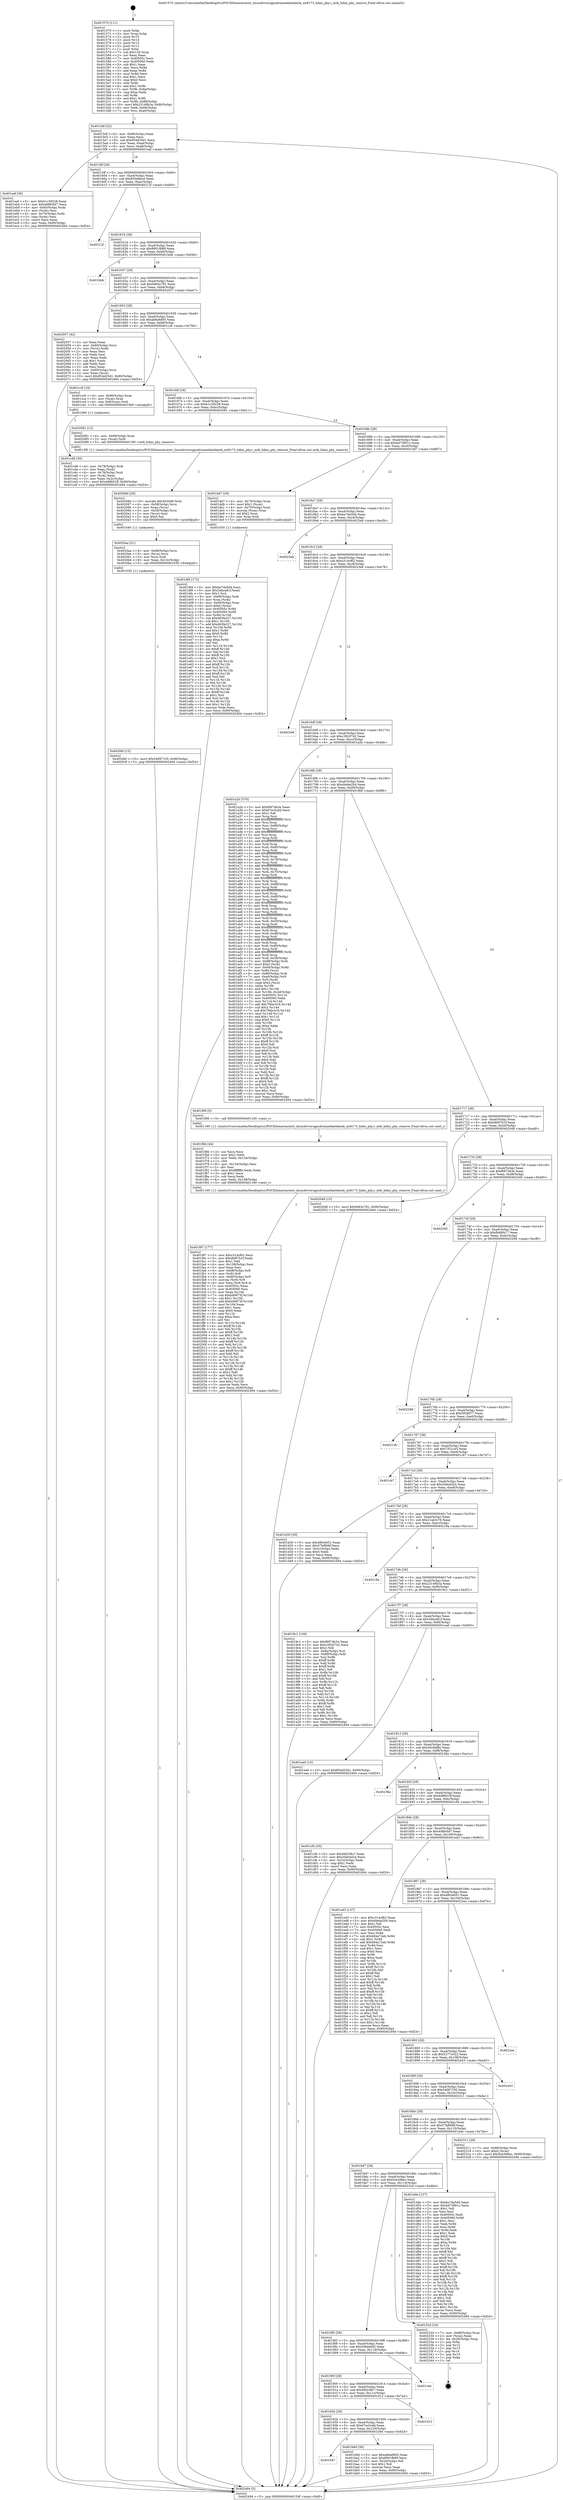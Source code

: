 digraph "0x401570" {
  label = "0x401570 (/mnt/c/Users/mathe/Desktop/tcc/POCII/binaries/extr_linuxdriversgpudrmmediatekmtk_mt8173_hdmi_phy.c_mtk_hdmi_phy_remove_Final-ollvm.out::main(0))"
  labelloc = "t"
  node[shape=record]

  Entry [label="",width=0.3,height=0.3,shape=circle,fillcolor=black,style=filled]
  "0x4015df" [label="{
     0x4015df [32]\l
     | [instrs]\l
     &nbsp;&nbsp;0x4015df \<+6\>: mov -0x90(%rbp),%eax\l
     &nbsp;&nbsp;0x4015e5 \<+2\>: mov %eax,%ecx\l
     &nbsp;&nbsp;0x4015e7 \<+6\>: sub $0x854d25d1,%ecx\l
     &nbsp;&nbsp;0x4015ed \<+6\>: mov %eax,-0xa4(%rbp)\l
     &nbsp;&nbsp;0x4015f3 \<+6\>: mov %ecx,-0xa8(%rbp)\l
     &nbsp;&nbsp;0x4015f9 \<+6\>: je 0000000000401eaf \<main+0x93f\>\l
  }"]
  "0x401eaf" [label="{
     0x401eaf [36]\l
     | [instrs]\l
     &nbsp;&nbsp;0x401eaf \<+5\>: mov $0xb1c39228,%eax\l
     &nbsp;&nbsp;0x401eb4 \<+5\>: mov $0x4d8fc0d7,%ecx\l
     &nbsp;&nbsp;0x401eb9 \<+4\>: mov -0x60(%rbp),%rdx\l
     &nbsp;&nbsp;0x401ebd \<+2\>: mov (%rdx),%esi\l
     &nbsp;&nbsp;0x401ebf \<+4\>: mov -0x70(%rbp),%rdx\l
     &nbsp;&nbsp;0x401ec3 \<+2\>: cmp (%rdx),%esi\l
     &nbsp;&nbsp;0x401ec5 \<+3\>: cmovl %ecx,%eax\l
     &nbsp;&nbsp;0x401ec8 \<+6\>: mov %eax,-0x90(%rbp)\l
     &nbsp;&nbsp;0x401ece \<+5\>: jmp 0000000000402494 \<main+0xf24\>\l
  }"]
  "0x4015ff" [label="{
     0x4015ff [28]\l
     | [instrs]\l
     &nbsp;&nbsp;0x4015ff \<+5\>: jmp 0000000000401604 \<main+0x94\>\l
     &nbsp;&nbsp;0x401604 \<+6\>: mov -0xa4(%rbp),%eax\l
     &nbsp;&nbsp;0x40160a \<+5\>: sub $0x855ddbcd,%eax\l
     &nbsp;&nbsp;0x40160f \<+6\>: mov %eax,-0xac(%rbp)\l
     &nbsp;&nbsp;0x401615 \<+6\>: je 000000000040212f \<main+0xbbf\>\l
  }"]
  Exit [label="",width=0.3,height=0.3,shape=circle,fillcolor=black,style=filled,peripheries=2]
  "0x40212f" [label="{
     0x40212f\l
  }", style=dashed]
  "0x40161b" [label="{
     0x40161b [28]\l
     | [instrs]\l
     &nbsp;&nbsp;0x40161b \<+5\>: jmp 0000000000401620 \<main+0xb0\>\l
     &nbsp;&nbsp;0x401620 \<+6\>: mov -0xa4(%rbp),%eax\l
     &nbsp;&nbsp;0x401626 \<+5\>: sub $0x8901fb89,%eax\l
     &nbsp;&nbsp;0x40162b \<+6\>: mov %eax,-0xb0(%rbp)\l
     &nbsp;&nbsp;0x401631 \<+6\>: je 0000000000401bbb \<main+0x64b\>\l
  }"]
  "0x4020bf" [label="{
     0x4020bf [15]\l
     | [instrs]\l
     &nbsp;&nbsp;0x4020bf \<+10\>: movl $0x54087150,-0x90(%rbp)\l
     &nbsp;&nbsp;0x4020c9 \<+5\>: jmp 0000000000402494 \<main+0xf24\>\l
  }"]
  "0x401bbb" [label="{
     0x401bbb\l
  }", style=dashed]
  "0x401637" [label="{
     0x401637 [28]\l
     | [instrs]\l
     &nbsp;&nbsp;0x401637 \<+5\>: jmp 000000000040163c \<main+0xcc\>\l
     &nbsp;&nbsp;0x40163c \<+6\>: mov -0xa4(%rbp),%eax\l
     &nbsp;&nbsp;0x401642 \<+5\>: sub $0x9463c781,%eax\l
     &nbsp;&nbsp;0x401647 \<+6\>: mov %eax,-0xb4(%rbp)\l
     &nbsp;&nbsp;0x40164d \<+6\>: je 0000000000402057 \<main+0xae7\>\l
  }"]
  "0x4020aa" [label="{
     0x4020aa [21]\l
     | [instrs]\l
     &nbsp;&nbsp;0x4020aa \<+4\>: mov -0x68(%rbp),%rcx\l
     &nbsp;&nbsp;0x4020ae \<+3\>: mov (%rcx),%rcx\l
     &nbsp;&nbsp;0x4020b1 \<+3\>: mov %rcx,%rdi\l
     &nbsp;&nbsp;0x4020b4 \<+6\>: mov %eax,-0x13c(%rbp)\l
     &nbsp;&nbsp;0x4020ba \<+5\>: call 0000000000401030 \<free@plt\>\l
     | [calls]\l
     &nbsp;&nbsp;0x401030 \{1\} (unknown)\l
  }"]
  "0x402057" [label="{
     0x402057 [42]\l
     | [instrs]\l
     &nbsp;&nbsp;0x402057 \<+2\>: xor %eax,%eax\l
     &nbsp;&nbsp;0x402059 \<+4\>: mov -0x60(%rbp),%rcx\l
     &nbsp;&nbsp;0x40205d \<+2\>: mov (%rcx),%edx\l
     &nbsp;&nbsp;0x40205f \<+2\>: mov %eax,%esi\l
     &nbsp;&nbsp;0x402061 \<+2\>: sub %edx,%esi\l
     &nbsp;&nbsp;0x402063 \<+2\>: mov %eax,%edx\l
     &nbsp;&nbsp;0x402065 \<+3\>: sub $0x1,%edx\l
     &nbsp;&nbsp;0x402068 \<+2\>: add %edx,%esi\l
     &nbsp;&nbsp;0x40206a \<+2\>: sub %esi,%eax\l
     &nbsp;&nbsp;0x40206c \<+4\>: mov -0x60(%rbp),%rcx\l
     &nbsp;&nbsp;0x402070 \<+2\>: mov %eax,(%rcx)\l
     &nbsp;&nbsp;0x402072 \<+10\>: movl $0x854d25d1,-0x90(%rbp)\l
     &nbsp;&nbsp;0x40207c \<+5\>: jmp 0000000000402494 \<main+0xf24\>\l
  }"]
  "0x401653" [label="{
     0x401653 [28]\l
     | [instrs]\l
     &nbsp;&nbsp;0x401653 \<+5\>: jmp 0000000000401658 \<main+0xe8\>\l
     &nbsp;&nbsp;0x401658 \<+6\>: mov -0xa4(%rbp),%eax\l
     &nbsp;&nbsp;0x40165e \<+5\>: sub $0xab6a6805,%eax\l
     &nbsp;&nbsp;0x401663 \<+6\>: mov %eax,-0xb8(%rbp)\l
     &nbsp;&nbsp;0x401669 \<+6\>: je 0000000000401cc6 \<main+0x756\>\l
  }"]
  "0x40208d" [label="{
     0x40208d [29]\l
     | [instrs]\l
     &nbsp;&nbsp;0x40208d \<+10\>: movabs $0x4030d6,%rdi\l
     &nbsp;&nbsp;0x402097 \<+4\>: mov -0x58(%rbp),%rcx\l
     &nbsp;&nbsp;0x40209b \<+2\>: mov %eax,(%rcx)\l
     &nbsp;&nbsp;0x40209d \<+4\>: mov -0x58(%rbp),%rcx\l
     &nbsp;&nbsp;0x4020a1 \<+2\>: mov (%rcx),%esi\l
     &nbsp;&nbsp;0x4020a3 \<+2\>: mov $0x0,%al\l
     &nbsp;&nbsp;0x4020a5 \<+5\>: call 0000000000401040 \<printf@plt\>\l
     | [calls]\l
     &nbsp;&nbsp;0x401040 \{1\} (unknown)\l
  }"]
  "0x401cc6" [label="{
     0x401cc6 [16]\l
     | [instrs]\l
     &nbsp;&nbsp;0x401cc6 \<+4\>: mov -0x80(%rbp),%rax\l
     &nbsp;&nbsp;0x401cca \<+3\>: mov (%rax),%rax\l
     &nbsp;&nbsp;0x401ccd \<+4\>: mov 0x8(%rax),%rdi\l
     &nbsp;&nbsp;0x401cd1 \<+5\>: call 0000000000401060 \<atoi@plt\>\l
     | [calls]\l
     &nbsp;&nbsp;0x401060 \{1\} (unknown)\l
  }"]
  "0x40166f" [label="{
     0x40166f [28]\l
     | [instrs]\l
     &nbsp;&nbsp;0x40166f \<+5\>: jmp 0000000000401674 \<main+0x104\>\l
     &nbsp;&nbsp;0x401674 \<+6\>: mov -0xa4(%rbp),%eax\l
     &nbsp;&nbsp;0x40167a \<+5\>: sub $0xb1c39228,%eax\l
     &nbsp;&nbsp;0x40167f \<+6\>: mov %eax,-0xbc(%rbp)\l
     &nbsp;&nbsp;0x401685 \<+6\>: je 0000000000402081 \<main+0xb11\>\l
  }"]
  "0x401f97" [label="{
     0x401f97 [177]\l
     | [instrs]\l
     &nbsp;&nbsp;0x401f97 \<+5\>: mov $0xc314cf62,%ecx\l
     &nbsp;&nbsp;0x401f9c \<+5\>: mov $0xdbf07b1f,%edx\l
     &nbsp;&nbsp;0x401fa1 \<+3\>: mov $0x1,%dil\l
     &nbsp;&nbsp;0x401fa4 \<+6\>: mov -0x138(%rbp),%esi\l
     &nbsp;&nbsp;0x401faa \<+3\>: imul %eax,%esi\l
     &nbsp;&nbsp;0x401fad \<+4\>: mov -0x68(%rbp),%r8\l
     &nbsp;&nbsp;0x401fb1 \<+3\>: mov (%r8),%r8\l
     &nbsp;&nbsp;0x401fb4 \<+4\>: mov -0x60(%rbp),%r9\l
     &nbsp;&nbsp;0x401fb8 \<+3\>: movslq (%r9),%r9\l
     &nbsp;&nbsp;0x401fbb \<+4\>: mov %esi,(%r8,%r9,4)\l
     &nbsp;&nbsp;0x401fbf \<+7\>: mov 0x40505c,%eax\l
     &nbsp;&nbsp;0x401fc6 \<+7\>: mov 0x405060,%esi\l
     &nbsp;&nbsp;0x401fcd \<+3\>: mov %eax,%r10d\l
     &nbsp;&nbsp;0x401fd0 \<+7\>: sub $0xb49973f,%r10d\l
     &nbsp;&nbsp;0x401fd7 \<+4\>: sub $0x1,%r10d\l
     &nbsp;&nbsp;0x401fdb \<+7\>: add $0xb49973f,%r10d\l
     &nbsp;&nbsp;0x401fe2 \<+4\>: imul %r10d,%eax\l
     &nbsp;&nbsp;0x401fe6 \<+3\>: and $0x1,%eax\l
     &nbsp;&nbsp;0x401fe9 \<+3\>: cmp $0x0,%eax\l
     &nbsp;&nbsp;0x401fec \<+4\>: sete %r11b\l
     &nbsp;&nbsp;0x401ff0 \<+3\>: cmp $0xa,%esi\l
     &nbsp;&nbsp;0x401ff3 \<+3\>: setl %bl\l
     &nbsp;&nbsp;0x401ff6 \<+3\>: mov %r11b,%r14b\l
     &nbsp;&nbsp;0x401ff9 \<+4\>: xor $0xff,%r14b\l
     &nbsp;&nbsp;0x401ffd \<+3\>: mov %bl,%r15b\l
     &nbsp;&nbsp;0x402000 \<+4\>: xor $0xff,%r15b\l
     &nbsp;&nbsp;0x402004 \<+4\>: xor $0x1,%dil\l
     &nbsp;&nbsp;0x402008 \<+3\>: mov %r14b,%r12b\l
     &nbsp;&nbsp;0x40200b \<+4\>: and $0xff,%r12b\l
     &nbsp;&nbsp;0x40200f \<+3\>: and %dil,%r11b\l
     &nbsp;&nbsp;0x402012 \<+3\>: mov %r15b,%r13b\l
     &nbsp;&nbsp;0x402015 \<+4\>: and $0xff,%r13b\l
     &nbsp;&nbsp;0x402019 \<+3\>: and %dil,%bl\l
     &nbsp;&nbsp;0x40201c \<+3\>: or %r11b,%r12b\l
     &nbsp;&nbsp;0x40201f \<+3\>: or %bl,%r13b\l
     &nbsp;&nbsp;0x402022 \<+3\>: xor %r13b,%r12b\l
     &nbsp;&nbsp;0x402025 \<+3\>: or %r15b,%r14b\l
     &nbsp;&nbsp;0x402028 \<+4\>: xor $0xff,%r14b\l
     &nbsp;&nbsp;0x40202c \<+4\>: or $0x1,%dil\l
     &nbsp;&nbsp;0x402030 \<+3\>: and %dil,%r14b\l
     &nbsp;&nbsp;0x402033 \<+3\>: or %r14b,%r12b\l
     &nbsp;&nbsp;0x402036 \<+4\>: test $0x1,%r12b\l
     &nbsp;&nbsp;0x40203a \<+3\>: cmovne %edx,%ecx\l
     &nbsp;&nbsp;0x40203d \<+6\>: mov %ecx,-0x90(%rbp)\l
     &nbsp;&nbsp;0x402043 \<+5\>: jmp 0000000000402494 \<main+0xf24\>\l
  }"]
  "0x402081" [label="{
     0x402081 [12]\l
     | [instrs]\l
     &nbsp;&nbsp;0x402081 \<+4\>: mov -0x68(%rbp),%rax\l
     &nbsp;&nbsp;0x402085 \<+3\>: mov (%rax),%rdi\l
     &nbsp;&nbsp;0x402088 \<+5\>: call 00000000004013f0 \<mtk_hdmi_phy_remove\>\l
     | [calls]\l
     &nbsp;&nbsp;0x4013f0 \{1\} (/mnt/c/Users/mathe/Desktop/tcc/POCII/binaries/extr_linuxdriversgpudrmmediatekmtk_mt8173_hdmi_phy.c_mtk_hdmi_phy_remove_Final-ollvm.out::mtk_hdmi_phy_remove)\l
  }"]
  "0x40168b" [label="{
     0x40168b [28]\l
     | [instrs]\l
     &nbsp;&nbsp;0x40168b \<+5\>: jmp 0000000000401690 \<main+0x120\>\l
     &nbsp;&nbsp;0x401690 \<+6\>: mov -0xa4(%rbp),%eax\l
     &nbsp;&nbsp;0x401696 \<+5\>: sub $0xbd73801c,%eax\l
     &nbsp;&nbsp;0x40169b \<+6\>: mov %eax,-0xc0(%rbp)\l
     &nbsp;&nbsp;0x4016a1 \<+6\>: je 0000000000401dd7 \<main+0x867\>\l
  }"]
  "0x401f6b" [label="{
     0x401f6b [44]\l
     | [instrs]\l
     &nbsp;&nbsp;0x401f6b \<+2\>: xor %ecx,%ecx\l
     &nbsp;&nbsp;0x401f6d \<+5\>: mov $0x2,%edx\l
     &nbsp;&nbsp;0x401f72 \<+6\>: mov %edx,-0x134(%rbp)\l
     &nbsp;&nbsp;0x401f78 \<+1\>: cltd\l
     &nbsp;&nbsp;0x401f79 \<+6\>: mov -0x134(%rbp),%esi\l
     &nbsp;&nbsp;0x401f7f \<+2\>: idiv %esi\l
     &nbsp;&nbsp;0x401f81 \<+6\>: imul $0xfffffffe,%edx,%edx\l
     &nbsp;&nbsp;0x401f87 \<+3\>: sub $0x1,%ecx\l
     &nbsp;&nbsp;0x401f8a \<+2\>: sub %ecx,%edx\l
     &nbsp;&nbsp;0x401f8c \<+6\>: mov %edx,-0x138(%rbp)\l
     &nbsp;&nbsp;0x401f92 \<+5\>: call 0000000000401160 \<next_i\>\l
     | [calls]\l
     &nbsp;&nbsp;0x401160 \{1\} (/mnt/c/Users/mathe/Desktop/tcc/POCII/binaries/extr_linuxdriversgpudrmmediatekmtk_mt8173_hdmi_phy.c_mtk_hdmi_phy_remove_Final-ollvm.out::next_i)\l
  }"]
  "0x401dd7" [label="{
     0x401dd7 [29]\l
     | [instrs]\l
     &nbsp;&nbsp;0x401dd7 \<+4\>: mov -0x70(%rbp),%rax\l
     &nbsp;&nbsp;0x401ddb \<+6\>: movl $0x1,(%rax)\l
     &nbsp;&nbsp;0x401de1 \<+4\>: mov -0x70(%rbp),%rax\l
     &nbsp;&nbsp;0x401de5 \<+3\>: movslq (%rax),%rax\l
     &nbsp;&nbsp;0x401de8 \<+4\>: shl $0x2,%rax\l
     &nbsp;&nbsp;0x401dec \<+3\>: mov %rax,%rdi\l
     &nbsp;&nbsp;0x401def \<+5\>: call 0000000000401050 \<malloc@plt\>\l
     | [calls]\l
     &nbsp;&nbsp;0x401050 \{1\} (unknown)\l
  }"]
  "0x4016a7" [label="{
     0x4016a7 [28]\l
     | [instrs]\l
     &nbsp;&nbsp;0x4016a7 \<+5\>: jmp 00000000004016ac \<main+0x13c\>\l
     &nbsp;&nbsp;0x4016ac \<+6\>: mov -0xa4(%rbp),%eax\l
     &nbsp;&nbsp;0x4016b2 \<+5\>: sub $0xbe7da5d4,%eax\l
     &nbsp;&nbsp;0x4016b7 \<+6\>: mov %eax,-0xc4(%rbp)\l
     &nbsp;&nbsp;0x4016bd \<+6\>: je 00000000004023ab \<main+0xe3b\>\l
  }"]
  "0x401df4" [label="{
     0x401df4 [172]\l
     | [instrs]\l
     &nbsp;&nbsp;0x401df4 \<+5\>: mov $0xbe7da5d4,%ecx\l
     &nbsp;&nbsp;0x401df9 \<+5\>: mov $0x3dbca81f,%edx\l
     &nbsp;&nbsp;0x401dfe \<+3\>: mov $0x1,%sil\l
     &nbsp;&nbsp;0x401e01 \<+4\>: mov -0x68(%rbp),%rdi\l
     &nbsp;&nbsp;0x401e05 \<+3\>: mov %rax,(%rdi)\l
     &nbsp;&nbsp;0x401e08 \<+4\>: mov -0x60(%rbp),%rax\l
     &nbsp;&nbsp;0x401e0c \<+6\>: movl $0x0,(%rax)\l
     &nbsp;&nbsp;0x401e12 \<+8\>: mov 0x40505c,%r8d\l
     &nbsp;&nbsp;0x401e1a \<+8\>: mov 0x405060,%r9d\l
     &nbsp;&nbsp;0x401e22 \<+3\>: mov %r8d,%r10d\l
     &nbsp;&nbsp;0x401e25 \<+7\>: sub $0x463fe227,%r10d\l
     &nbsp;&nbsp;0x401e2c \<+4\>: sub $0x1,%r10d\l
     &nbsp;&nbsp;0x401e30 \<+7\>: add $0x463fe227,%r10d\l
     &nbsp;&nbsp;0x401e37 \<+4\>: imul %r10d,%r8d\l
     &nbsp;&nbsp;0x401e3b \<+4\>: and $0x1,%r8d\l
     &nbsp;&nbsp;0x401e3f \<+4\>: cmp $0x0,%r8d\l
     &nbsp;&nbsp;0x401e43 \<+4\>: sete %r11b\l
     &nbsp;&nbsp;0x401e47 \<+4\>: cmp $0xa,%r9d\l
     &nbsp;&nbsp;0x401e4b \<+3\>: setl %bl\l
     &nbsp;&nbsp;0x401e4e \<+3\>: mov %r11b,%r14b\l
     &nbsp;&nbsp;0x401e51 \<+4\>: xor $0xff,%r14b\l
     &nbsp;&nbsp;0x401e55 \<+3\>: mov %bl,%r15b\l
     &nbsp;&nbsp;0x401e58 \<+4\>: xor $0xff,%r15b\l
     &nbsp;&nbsp;0x401e5c \<+4\>: xor $0x1,%sil\l
     &nbsp;&nbsp;0x401e60 \<+3\>: mov %r14b,%r12b\l
     &nbsp;&nbsp;0x401e63 \<+4\>: and $0xff,%r12b\l
     &nbsp;&nbsp;0x401e67 \<+3\>: and %sil,%r11b\l
     &nbsp;&nbsp;0x401e6a \<+3\>: mov %r15b,%r13b\l
     &nbsp;&nbsp;0x401e6d \<+4\>: and $0xff,%r13b\l
     &nbsp;&nbsp;0x401e71 \<+3\>: and %sil,%bl\l
     &nbsp;&nbsp;0x401e74 \<+3\>: or %r11b,%r12b\l
     &nbsp;&nbsp;0x401e77 \<+3\>: or %bl,%r13b\l
     &nbsp;&nbsp;0x401e7a \<+3\>: xor %r13b,%r12b\l
     &nbsp;&nbsp;0x401e7d \<+3\>: or %r15b,%r14b\l
     &nbsp;&nbsp;0x401e80 \<+4\>: xor $0xff,%r14b\l
     &nbsp;&nbsp;0x401e84 \<+4\>: or $0x1,%sil\l
     &nbsp;&nbsp;0x401e88 \<+3\>: and %sil,%r14b\l
     &nbsp;&nbsp;0x401e8b \<+3\>: or %r14b,%r12b\l
     &nbsp;&nbsp;0x401e8e \<+4\>: test $0x1,%r12b\l
     &nbsp;&nbsp;0x401e92 \<+3\>: cmovne %edx,%ecx\l
     &nbsp;&nbsp;0x401e95 \<+6\>: mov %ecx,-0x90(%rbp)\l
     &nbsp;&nbsp;0x401e9b \<+5\>: jmp 0000000000402494 \<main+0xf24\>\l
  }"]
  "0x4023ab" [label="{
     0x4023ab\l
  }", style=dashed]
  "0x4016c3" [label="{
     0x4016c3 [28]\l
     | [instrs]\l
     &nbsp;&nbsp;0x4016c3 \<+5\>: jmp 00000000004016c8 \<main+0x158\>\l
     &nbsp;&nbsp;0x4016c8 \<+6\>: mov -0xa4(%rbp),%eax\l
     &nbsp;&nbsp;0x4016ce \<+5\>: sub $0xc314cf62,%eax\l
     &nbsp;&nbsp;0x4016d3 \<+6\>: mov %eax,-0xc8(%rbp)\l
     &nbsp;&nbsp;0x4016d9 \<+6\>: je 00000000004023e8 \<main+0xe78\>\l
  }"]
  "0x401cd6" [label="{
     0x401cd6 [30]\l
     | [instrs]\l
     &nbsp;&nbsp;0x401cd6 \<+4\>: mov -0x78(%rbp),%rdi\l
     &nbsp;&nbsp;0x401cda \<+2\>: mov %eax,(%rdi)\l
     &nbsp;&nbsp;0x401cdc \<+4\>: mov -0x78(%rbp),%rdi\l
     &nbsp;&nbsp;0x401ce0 \<+2\>: mov (%rdi),%eax\l
     &nbsp;&nbsp;0x401ce2 \<+3\>: mov %eax,-0x2c(%rbp)\l
     &nbsp;&nbsp;0x401ce5 \<+10\>: movl $0x4d8601ff,-0x90(%rbp)\l
     &nbsp;&nbsp;0x401cef \<+5\>: jmp 0000000000402494 \<main+0xf24\>\l
  }"]
  "0x4023e8" [label="{
     0x4023e8\l
  }", style=dashed]
  "0x4016df" [label="{
     0x4016df [28]\l
     | [instrs]\l
     &nbsp;&nbsp;0x4016df \<+5\>: jmp 00000000004016e4 \<main+0x174\>\l
     &nbsp;&nbsp;0x4016e4 \<+6\>: mov -0xa4(%rbp),%eax\l
     &nbsp;&nbsp;0x4016ea \<+5\>: sub $0xc3920742,%eax\l
     &nbsp;&nbsp;0x4016ef \<+6\>: mov %eax,-0xcc(%rbp)\l
     &nbsp;&nbsp;0x4016f5 \<+6\>: je 0000000000401a2b \<main+0x4bb\>\l
  }"]
  "0x401947" [label="{
     0x401947\l
  }", style=dashed]
  "0x401a2b" [label="{
     0x401a2b [370]\l
     | [instrs]\l
     &nbsp;&nbsp;0x401a2b \<+5\>: mov $0xf6974b3e,%eax\l
     &nbsp;&nbsp;0x401a30 \<+5\>: mov $0x67ec5cdd,%ecx\l
     &nbsp;&nbsp;0x401a35 \<+2\>: mov $0x1,%dl\l
     &nbsp;&nbsp;0x401a37 \<+3\>: mov %rsp,%rsi\l
     &nbsp;&nbsp;0x401a3a \<+4\>: add $0xfffffffffffffff0,%rsi\l
     &nbsp;&nbsp;0x401a3e \<+3\>: mov %rsi,%rsp\l
     &nbsp;&nbsp;0x401a41 \<+7\>: mov %rsi,-0x88(%rbp)\l
     &nbsp;&nbsp;0x401a48 \<+3\>: mov %rsp,%rsi\l
     &nbsp;&nbsp;0x401a4b \<+4\>: add $0xfffffffffffffff0,%rsi\l
     &nbsp;&nbsp;0x401a4f \<+3\>: mov %rsi,%rsp\l
     &nbsp;&nbsp;0x401a52 \<+3\>: mov %rsp,%rdi\l
     &nbsp;&nbsp;0x401a55 \<+4\>: add $0xfffffffffffffff0,%rdi\l
     &nbsp;&nbsp;0x401a59 \<+3\>: mov %rdi,%rsp\l
     &nbsp;&nbsp;0x401a5c \<+4\>: mov %rdi,-0x80(%rbp)\l
     &nbsp;&nbsp;0x401a60 \<+3\>: mov %rsp,%rdi\l
     &nbsp;&nbsp;0x401a63 \<+4\>: add $0xfffffffffffffff0,%rdi\l
     &nbsp;&nbsp;0x401a67 \<+3\>: mov %rdi,%rsp\l
     &nbsp;&nbsp;0x401a6a \<+4\>: mov %rdi,-0x78(%rbp)\l
     &nbsp;&nbsp;0x401a6e \<+3\>: mov %rsp,%rdi\l
     &nbsp;&nbsp;0x401a71 \<+4\>: add $0xfffffffffffffff0,%rdi\l
     &nbsp;&nbsp;0x401a75 \<+3\>: mov %rdi,%rsp\l
     &nbsp;&nbsp;0x401a78 \<+4\>: mov %rdi,-0x70(%rbp)\l
     &nbsp;&nbsp;0x401a7c \<+3\>: mov %rsp,%rdi\l
     &nbsp;&nbsp;0x401a7f \<+4\>: add $0xfffffffffffffff0,%rdi\l
     &nbsp;&nbsp;0x401a83 \<+3\>: mov %rdi,%rsp\l
     &nbsp;&nbsp;0x401a86 \<+4\>: mov %rdi,-0x68(%rbp)\l
     &nbsp;&nbsp;0x401a8a \<+3\>: mov %rsp,%rdi\l
     &nbsp;&nbsp;0x401a8d \<+4\>: add $0xfffffffffffffff0,%rdi\l
     &nbsp;&nbsp;0x401a91 \<+3\>: mov %rdi,%rsp\l
     &nbsp;&nbsp;0x401a94 \<+4\>: mov %rdi,-0x60(%rbp)\l
     &nbsp;&nbsp;0x401a98 \<+3\>: mov %rsp,%rdi\l
     &nbsp;&nbsp;0x401a9b \<+4\>: add $0xfffffffffffffff0,%rdi\l
     &nbsp;&nbsp;0x401a9f \<+3\>: mov %rdi,%rsp\l
     &nbsp;&nbsp;0x401aa2 \<+4\>: mov %rdi,-0x58(%rbp)\l
     &nbsp;&nbsp;0x401aa6 \<+3\>: mov %rsp,%rdi\l
     &nbsp;&nbsp;0x401aa9 \<+4\>: add $0xfffffffffffffff0,%rdi\l
     &nbsp;&nbsp;0x401aad \<+3\>: mov %rdi,%rsp\l
     &nbsp;&nbsp;0x401ab0 \<+4\>: mov %rdi,-0x50(%rbp)\l
     &nbsp;&nbsp;0x401ab4 \<+3\>: mov %rsp,%rdi\l
     &nbsp;&nbsp;0x401ab7 \<+4\>: add $0xfffffffffffffff0,%rdi\l
     &nbsp;&nbsp;0x401abb \<+3\>: mov %rdi,%rsp\l
     &nbsp;&nbsp;0x401abe \<+4\>: mov %rdi,-0x48(%rbp)\l
     &nbsp;&nbsp;0x401ac2 \<+3\>: mov %rsp,%rdi\l
     &nbsp;&nbsp;0x401ac5 \<+4\>: add $0xfffffffffffffff0,%rdi\l
     &nbsp;&nbsp;0x401ac9 \<+3\>: mov %rdi,%rsp\l
     &nbsp;&nbsp;0x401acc \<+4\>: mov %rdi,-0x40(%rbp)\l
     &nbsp;&nbsp;0x401ad0 \<+3\>: mov %rsp,%rdi\l
     &nbsp;&nbsp;0x401ad3 \<+4\>: add $0xfffffffffffffff0,%rdi\l
     &nbsp;&nbsp;0x401ad7 \<+3\>: mov %rdi,%rsp\l
     &nbsp;&nbsp;0x401ada \<+4\>: mov %rdi,-0x38(%rbp)\l
     &nbsp;&nbsp;0x401ade \<+7\>: mov -0x88(%rbp),%rdi\l
     &nbsp;&nbsp;0x401ae5 \<+6\>: movl $0x0,(%rdi)\l
     &nbsp;&nbsp;0x401aeb \<+7\>: mov -0x94(%rbp),%r8d\l
     &nbsp;&nbsp;0x401af2 \<+3\>: mov %r8d,(%rsi)\l
     &nbsp;&nbsp;0x401af5 \<+4\>: mov -0x80(%rbp),%rdi\l
     &nbsp;&nbsp;0x401af9 \<+7\>: mov -0xa0(%rbp),%r9\l
     &nbsp;&nbsp;0x401b00 \<+3\>: mov %r9,(%rdi)\l
     &nbsp;&nbsp;0x401b03 \<+3\>: cmpl $0x2,(%rsi)\l
     &nbsp;&nbsp;0x401b06 \<+4\>: setne %r10b\l
     &nbsp;&nbsp;0x401b0a \<+4\>: and $0x1,%r10b\l
     &nbsp;&nbsp;0x401b0e \<+4\>: mov %r10b,-0x2d(%rbp)\l
     &nbsp;&nbsp;0x401b12 \<+8\>: mov 0x40505c,%r11d\l
     &nbsp;&nbsp;0x401b1a \<+7\>: mov 0x405060,%ebx\l
     &nbsp;&nbsp;0x401b21 \<+3\>: mov %r11d,%r14d\l
     &nbsp;&nbsp;0x401b24 \<+7\>: add $0x7f4bc416,%r14d\l
     &nbsp;&nbsp;0x401b2b \<+4\>: sub $0x1,%r14d\l
     &nbsp;&nbsp;0x401b2f \<+7\>: sub $0x7f4bc416,%r14d\l
     &nbsp;&nbsp;0x401b36 \<+4\>: imul %r14d,%r11d\l
     &nbsp;&nbsp;0x401b3a \<+4\>: and $0x1,%r11d\l
     &nbsp;&nbsp;0x401b3e \<+4\>: cmp $0x0,%r11d\l
     &nbsp;&nbsp;0x401b42 \<+4\>: sete %r10b\l
     &nbsp;&nbsp;0x401b46 \<+3\>: cmp $0xa,%ebx\l
     &nbsp;&nbsp;0x401b49 \<+4\>: setl %r15b\l
     &nbsp;&nbsp;0x401b4d \<+3\>: mov %r10b,%r12b\l
     &nbsp;&nbsp;0x401b50 \<+4\>: xor $0xff,%r12b\l
     &nbsp;&nbsp;0x401b54 \<+3\>: mov %r15b,%r13b\l
     &nbsp;&nbsp;0x401b57 \<+4\>: xor $0xff,%r13b\l
     &nbsp;&nbsp;0x401b5b \<+3\>: xor $0x0,%dl\l
     &nbsp;&nbsp;0x401b5e \<+3\>: mov %r12b,%sil\l
     &nbsp;&nbsp;0x401b61 \<+4\>: and $0x0,%sil\l
     &nbsp;&nbsp;0x401b65 \<+3\>: and %dl,%r10b\l
     &nbsp;&nbsp;0x401b68 \<+3\>: mov %r13b,%dil\l
     &nbsp;&nbsp;0x401b6b \<+4\>: and $0x0,%dil\l
     &nbsp;&nbsp;0x401b6f \<+3\>: and %dl,%r15b\l
     &nbsp;&nbsp;0x401b72 \<+3\>: or %r10b,%sil\l
     &nbsp;&nbsp;0x401b75 \<+3\>: or %r15b,%dil\l
     &nbsp;&nbsp;0x401b78 \<+3\>: xor %dil,%sil\l
     &nbsp;&nbsp;0x401b7b \<+3\>: or %r13b,%r12b\l
     &nbsp;&nbsp;0x401b7e \<+4\>: xor $0xff,%r12b\l
     &nbsp;&nbsp;0x401b82 \<+3\>: or $0x0,%dl\l
     &nbsp;&nbsp;0x401b85 \<+3\>: and %dl,%r12b\l
     &nbsp;&nbsp;0x401b88 \<+3\>: or %r12b,%sil\l
     &nbsp;&nbsp;0x401b8b \<+4\>: test $0x1,%sil\l
     &nbsp;&nbsp;0x401b8f \<+3\>: cmovne %ecx,%eax\l
     &nbsp;&nbsp;0x401b92 \<+6\>: mov %eax,-0x90(%rbp)\l
     &nbsp;&nbsp;0x401b98 \<+5\>: jmp 0000000000402494 \<main+0xf24\>\l
  }"]
  "0x4016fb" [label="{
     0x4016fb [28]\l
     | [instrs]\l
     &nbsp;&nbsp;0x4016fb \<+5\>: jmp 0000000000401700 \<main+0x190\>\l
     &nbsp;&nbsp;0x401700 \<+6\>: mov -0xa4(%rbp),%eax\l
     &nbsp;&nbsp;0x401706 \<+5\>: sub $0xd4eba204,%eax\l
     &nbsp;&nbsp;0x40170b \<+6\>: mov %eax,-0xd0(%rbp)\l
     &nbsp;&nbsp;0x401711 \<+6\>: je 0000000000401f66 \<main+0x9f6\>\l
  }"]
  "0x401b9d" [label="{
     0x401b9d [30]\l
     | [instrs]\l
     &nbsp;&nbsp;0x401b9d \<+5\>: mov $0xab6a6805,%eax\l
     &nbsp;&nbsp;0x401ba2 \<+5\>: mov $0x8901fb89,%ecx\l
     &nbsp;&nbsp;0x401ba7 \<+3\>: mov -0x2d(%rbp),%dl\l
     &nbsp;&nbsp;0x401baa \<+3\>: test $0x1,%dl\l
     &nbsp;&nbsp;0x401bad \<+3\>: cmovne %ecx,%eax\l
     &nbsp;&nbsp;0x401bb0 \<+6\>: mov %eax,-0x90(%rbp)\l
     &nbsp;&nbsp;0x401bb6 \<+5\>: jmp 0000000000402494 \<main+0xf24\>\l
  }"]
  "0x401f66" [label="{
     0x401f66 [5]\l
     | [instrs]\l
     &nbsp;&nbsp;0x401f66 \<+5\>: call 0000000000401160 \<next_i\>\l
     | [calls]\l
     &nbsp;&nbsp;0x401160 \{1\} (/mnt/c/Users/mathe/Desktop/tcc/POCII/binaries/extr_linuxdriversgpudrmmediatekmtk_mt8173_hdmi_phy.c_mtk_hdmi_phy_remove_Final-ollvm.out::next_i)\l
  }"]
  "0x401717" [label="{
     0x401717 [28]\l
     | [instrs]\l
     &nbsp;&nbsp;0x401717 \<+5\>: jmp 000000000040171c \<main+0x1ac\>\l
     &nbsp;&nbsp;0x40171c \<+6\>: mov -0xa4(%rbp),%eax\l
     &nbsp;&nbsp;0x401722 \<+5\>: sub $0xdbf07b1f,%eax\l
     &nbsp;&nbsp;0x401727 \<+6\>: mov %eax,-0xd4(%rbp)\l
     &nbsp;&nbsp;0x40172d \<+6\>: je 0000000000402048 \<main+0xad8\>\l
  }"]
  "0x40192b" [label="{
     0x40192b [28]\l
     | [instrs]\l
     &nbsp;&nbsp;0x40192b \<+5\>: jmp 0000000000401930 \<main+0x3c0\>\l
     &nbsp;&nbsp;0x401930 \<+6\>: mov -0xa4(%rbp),%eax\l
     &nbsp;&nbsp;0x401936 \<+5\>: sub $0x67ec5cdd,%eax\l
     &nbsp;&nbsp;0x40193b \<+6\>: mov %eax,-0x120(%rbp)\l
     &nbsp;&nbsp;0x401941 \<+6\>: je 0000000000401b9d \<main+0x62d\>\l
  }"]
  "0x402048" [label="{
     0x402048 [15]\l
     | [instrs]\l
     &nbsp;&nbsp;0x402048 \<+10\>: movl $0x9463c781,-0x90(%rbp)\l
     &nbsp;&nbsp;0x402052 \<+5\>: jmp 0000000000402494 \<main+0xf24\>\l
  }"]
  "0x401733" [label="{
     0x401733 [28]\l
     | [instrs]\l
     &nbsp;&nbsp;0x401733 \<+5\>: jmp 0000000000401738 \<main+0x1c8\>\l
     &nbsp;&nbsp;0x401738 \<+6\>: mov -0xa4(%rbp),%eax\l
     &nbsp;&nbsp;0x40173e \<+5\>: sub $0xf6974b3e,%eax\l
     &nbsp;&nbsp;0x401743 \<+6\>: mov %eax,-0xd8(%rbp)\l
     &nbsp;&nbsp;0x401749 \<+6\>: je 0000000000402345 \<main+0xdd5\>\l
  }"]
  "0x401d12" [label="{
     0x401d12\l
  }", style=dashed]
  "0x402345" [label="{
     0x402345\l
  }", style=dashed]
  "0x40174f" [label="{
     0x40174f [28]\l
     | [instrs]\l
     &nbsp;&nbsp;0x40174f \<+5\>: jmp 0000000000401754 \<main+0x1e4\>\l
     &nbsp;&nbsp;0x401754 \<+6\>: mov -0xa4(%rbp),%eax\l
     &nbsp;&nbsp;0x40175a \<+5\>: sub $0xfb48f417,%eax\l
     &nbsp;&nbsp;0x40175f \<+6\>: mov %eax,-0xdc(%rbp)\l
     &nbsp;&nbsp;0x401765 \<+6\>: je 0000000000402268 \<main+0xcf8\>\l
  }"]
  "0x40190f" [label="{
     0x40190f [28]\l
     | [instrs]\l
     &nbsp;&nbsp;0x40190f \<+5\>: jmp 0000000000401914 \<main+0x3a4\>\l
     &nbsp;&nbsp;0x401914 \<+6\>: mov -0xa4(%rbp),%eax\l
     &nbsp;&nbsp;0x40191a \<+5\>: sub $0x5fd238c7,%eax\l
     &nbsp;&nbsp;0x40191f \<+6\>: mov %eax,-0x11c(%rbp)\l
     &nbsp;&nbsp;0x401925 \<+6\>: je 0000000000401d12 \<main+0x7a2\>\l
  }"]
  "0x402268" [label="{
     0x402268\l
  }", style=dashed]
  "0x40176b" [label="{
     0x40176b [28]\l
     | [instrs]\l
     &nbsp;&nbsp;0x40176b \<+5\>: jmp 0000000000401770 \<main+0x200\>\l
     &nbsp;&nbsp;0x401770 \<+6\>: mov -0xa4(%rbp),%eax\l
     &nbsp;&nbsp;0x401776 \<+5\>: sub $0x5958077,%eax\l
     &nbsp;&nbsp;0x40177b \<+6\>: mov %eax,-0xe0(%rbp)\l
     &nbsp;&nbsp;0x401781 \<+6\>: je 000000000040210b \<main+0xb9b\>\l
  }"]
  "0x401c4e" [label="{
     0x401c4e\l
  }", style=dashed]
  "0x40210b" [label="{
     0x40210b\l
  }", style=dashed]
  "0x401787" [label="{
     0x401787 [28]\l
     | [instrs]\l
     &nbsp;&nbsp;0x401787 \<+5\>: jmp 000000000040178c \<main+0x21c\>\l
     &nbsp;&nbsp;0x40178c \<+6\>: mov -0xa4(%rbp),%eax\l
     &nbsp;&nbsp;0x401792 \<+5\>: sub $0x7351c45,%eax\l
     &nbsp;&nbsp;0x401797 \<+6\>: mov %eax,-0xe4(%rbp)\l
     &nbsp;&nbsp;0x40179d \<+6\>: je 0000000000401cb7 \<main+0x747\>\l
  }"]
  "0x4018f3" [label="{
     0x4018f3 [28]\l
     | [instrs]\l
     &nbsp;&nbsp;0x4018f3 \<+5\>: jmp 00000000004018f8 \<main+0x388\>\l
     &nbsp;&nbsp;0x4018f8 \<+6\>: mov -0xa4(%rbp),%eax\l
     &nbsp;&nbsp;0x4018fe \<+5\>: sub $0x5d9da6d5,%eax\l
     &nbsp;&nbsp;0x401903 \<+6\>: mov %eax,-0x118(%rbp)\l
     &nbsp;&nbsp;0x401909 \<+6\>: je 0000000000401c4e \<main+0x6de\>\l
  }"]
  "0x401cb7" [label="{
     0x401cb7\l
  }", style=dashed]
  "0x4017a3" [label="{
     0x4017a3 [28]\l
     | [instrs]\l
     &nbsp;&nbsp;0x4017a3 \<+5\>: jmp 00000000004017a8 \<main+0x238\>\l
     &nbsp;&nbsp;0x4017a8 \<+6\>: mov -0xa4(%rbp),%eax\l
     &nbsp;&nbsp;0x4017ae \<+5\>: sub $0x20eb4d24,%eax\l
     &nbsp;&nbsp;0x4017b3 \<+6\>: mov %eax,-0xe8(%rbp)\l
     &nbsp;&nbsp;0x4017b9 \<+6\>: je 0000000000401d30 \<main+0x7c0\>\l
  }"]
  "0x40232d" [label="{
     0x40232d [24]\l
     | [instrs]\l
     &nbsp;&nbsp;0x40232d \<+7\>: mov -0x88(%rbp),%rax\l
     &nbsp;&nbsp;0x402334 \<+2\>: mov (%rax),%eax\l
     &nbsp;&nbsp;0x402336 \<+4\>: lea -0x28(%rbp),%rsp\l
     &nbsp;&nbsp;0x40233a \<+1\>: pop %rbx\l
     &nbsp;&nbsp;0x40233b \<+2\>: pop %r12\l
     &nbsp;&nbsp;0x40233d \<+2\>: pop %r13\l
     &nbsp;&nbsp;0x40233f \<+2\>: pop %r14\l
     &nbsp;&nbsp;0x402341 \<+2\>: pop %r15\l
     &nbsp;&nbsp;0x402343 \<+1\>: pop %rbp\l
     &nbsp;&nbsp;0x402344 \<+1\>: ret\l
  }"]
  "0x401d30" [label="{
     0x401d30 [30]\l
     | [instrs]\l
     &nbsp;&nbsp;0x401d30 \<+5\>: mov $0x4fb5e651,%eax\l
     &nbsp;&nbsp;0x401d35 \<+5\>: mov $0x57bf806f,%ecx\l
     &nbsp;&nbsp;0x401d3a \<+3\>: mov -0x2c(%rbp),%edx\l
     &nbsp;&nbsp;0x401d3d \<+3\>: cmp $0x0,%edx\l
     &nbsp;&nbsp;0x401d40 \<+3\>: cmove %ecx,%eax\l
     &nbsp;&nbsp;0x401d43 \<+6\>: mov %eax,-0x90(%rbp)\l
     &nbsp;&nbsp;0x401d49 \<+5\>: jmp 0000000000402494 \<main+0xf24\>\l
  }"]
  "0x4017bf" [label="{
     0x4017bf [28]\l
     | [instrs]\l
     &nbsp;&nbsp;0x4017bf \<+5\>: jmp 00000000004017c4 \<main+0x254\>\l
     &nbsp;&nbsp;0x4017c4 \<+6\>: mov -0xa4(%rbp),%eax\l
     &nbsp;&nbsp;0x4017ca \<+5\>: sub $0x21ad3c76,%eax\l
     &nbsp;&nbsp;0x4017cf \<+6\>: mov %eax,-0xec(%rbp)\l
     &nbsp;&nbsp;0x4017d5 \<+6\>: je 000000000040218a \<main+0xc1a\>\l
  }"]
  "0x4018d7" [label="{
     0x4018d7 [28]\l
     | [instrs]\l
     &nbsp;&nbsp;0x4018d7 \<+5\>: jmp 00000000004018dc \<main+0x36c\>\l
     &nbsp;&nbsp;0x4018dc \<+6\>: mov -0xa4(%rbp),%eax\l
     &nbsp;&nbsp;0x4018e2 \<+5\>: sub $0x5cb3d6ec,%eax\l
     &nbsp;&nbsp;0x4018e7 \<+6\>: mov %eax,-0x114(%rbp)\l
     &nbsp;&nbsp;0x4018ed \<+6\>: je 000000000040232d \<main+0xdbd\>\l
  }"]
  "0x40218a" [label="{
     0x40218a\l
  }", style=dashed]
  "0x4017db" [label="{
     0x4017db [28]\l
     | [instrs]\l
     &nbsp;&nbsp;0x4017db \<+5\>: jmp 00000000004017e0 \<main+0x270\>\l
     &nbsp;&nbsp;0x4017e0 \<+6\>: mov -0xa4(%rbp),%eax\l
     &nbsp;&nbsp;0x4017e6 \<+5\>: sub $0x23149b3a,%eax\l
     &nbsp;&nbsp;0x4017eb \<+6\>: mov %eax,-0xf0(%rbp)\l
     &nbsp;&nbsp;0x4017f1 \<+6\>: je 00000000004019c1 \<main+0x451\>\l
  }"]
  "0x401d4e" [label="{
     0x401d4e [137]\l
     | [instrs]\l
     &nbsp;&nbsp;0x401d4e \<+5\>: mov $0xbe7da5d4,%eax\l
     &nbsp;&nbsp;0x401d53 \<+5\>: mov $0xbd73801c,%ecx\l
     &nbsp;&nbsp;0x401d58 \<+2\>: mov $0x1,%dl\l
     &nbsp;&nbsp;0x401d5a \<+2\>: xor %esi,%esi\l
     &nbsp;&nbsp;0x401d5c \<+7\>: mov 0x40505c,%edi\l
     &nbsp;&nbsp;0x401d63 \<+8\>: mov 0x405060,%r8d\l
     &nbsp;&nbsp;0x401d6b \<+3\>: sub $0x1,%esi\l
     &nbsp;&nbsp;0x401d6e \<+3\>: mov %edi,%r9d\l
     &nbsp;&nbsp;0x401d71 \<+3\>: add %esi,%r9d\l
     &nbsp;&nbsp;0x401d74 \<+4\>: imul %r9d,%edi\l
     &nbsp;&nbsp;0x401d78 \<+3\>: and $0x1,%edi\l
     &nbsp;&nbsp;0x401d7b \<+3\>: cmp $0x0,%edi\l
     &nbsp;&nbsp;0x401d7e \<+4\>: sete %r10b\l
     &nbsp;&nbsp;0x401d82 \<+4\>: cmp $0xa,%r8d\l
     &nbsp;&nbsp;0x401d86 \<+4\>: setl %r11b\l
     &nbsp;&nbsp;0x401d8a \<+3\>: mov %r10b,%bl\l
     &nbsp;&nbsp;0x401d8d \<+3\>: xor $0xff,%bl\l
     &nbsp;&nbsp;0x401d90 \<+3\>: mov %r11b,%r14b\l
     &nbsp;&nbsp;0x401d93 \<+4\>: xor $0xff,%r14b\l
     &nbsp;&nbsp;0x401d97 \<+3\>: xor $0x1,%dl\l
     &nbsp;&nbsp;0x401d9a \<+3\>: mov %bl,%r15b\l
     &nbsp;&nbsp;0x401d9d \<+4\>: and $0xff,%r15b\l
     &nbsp;&nbsp;0x401da1 \<+3\>: and %dl,%r10b\l
     &nbsp;&nbsp;0x401da4 \<+3\>: mov %r14b,%r12b\l
     &nbsp;&nbsp;0x401da7 \<+4\>: and $0xff,%r12b\l
     &nbsp;&nbsp;0x401dab \<+3\>: and %dl,%r11b\l
     &nbsp;&nbsp;0x401dae \<+3\>: or %r10b,%r15b\l
     &nbsp;&nbsp;0x401db1 \<+3\>: or %r11b,%r12b\l
     &nbsp;&nbsp;0x401db4 \<+3\>: xor %r12b,%r15b\l
     &nbsp;&nbsp;0x401db7 \<+3\>: or %r14b,%bl\l
     &nbsp;&nbsp;0x401dba \<+3\>: xor $0xff,%bl\l
     &nbsp;&nbsp;0x401dbd \<+3\>: or $0x1,%dl\l
     &nbsp;&nbsp;0x401dc0 \<+2\>: and %dl,%bl\l
     &nbsp;&nbsp;0x401dc2 \<+3\>: or %bl,%r15b\l
     &nbsp;&nbsp;0x401dc5 \<+4\>: test $0x1,%r15b\l
     &nbsp;&nbsp;0x401dc9 \<+3\>: cmovne %ecx,%eax\l
     &nbsp;&nbsp;0x401dcc \<+6\>: mov %eax,-0x90(%rbp)\l
     &nbsp;&nbsp;0x401dd2 \<+5\>: jmp 0000000000402494 \<main+0xf24\>\l
  }"]
  "0x4019c1" [label="{
     0x4019c1 [106]\l
     | [instrs]\l
     &nbsp;&nbsp;0x4019c1 \<+5\>: mov $0xf6974b3e,%eax\l
     &nbsp;&nbsp;0x4019c6 \<+5\>: mov $0xc3920742,%ecx\l
     &nbsp;&nbsp;0x4019cb \<+2\>: mov $0x1,%dl\l
     &nbsp;&nbsp;0x4019cd \<+7\>: mov -0x8a(%rbp),%sil\l
     &nbsp;&nbsp;0x4019d4 \<+7\>: mov -0x89(%rbp),%dil\l
     &nbsp;&nbsp;0x4019db \<+3\>: mov %sil,%r8b\l
     &nbsp;&nbsp;0x4019de \<+4\>: xor $0xff,%r8b\l
     &nbsp;&nbsp;0x4019e2 \<+3\>: mov %dil,%r9b\l
     &nbsp;&nbsp;0x4019e5 \<+4\>: xor $0xff,%r9b\l
     &nbsp;&nbsp;0x4019e9 \<+3\>: xor $0x1,%dl\l
     &nbsp;&nbsp;0x4019ec \<+3\>: mov %r8b,%r10b\l
     &nbsp;&nbsp;0x4019ef \<+4\>: and $0xff,%r10b\l
     &nbsp;&nbsp;0x4019f3 \<+3\>: and %dl,%sil\l
     &nbsp;&nbsp;0x4019f6 \<+3\>: mov %r9b,%r11b\l
     &nbsp;&nbsp;0x4019f9 \<+4\>: and $0xff,%r11b\l
     &nbsp;&nbsp;0x4019fd \<+3\>: and %dl,%dil\l
     &nbsp;&nbsp;0x401a00 \<+3\>: or %sil,%r10b\l
     &nbsp;&nbsp;0x401a03 \<+3\>: or %dil,%r11b\l
     &nbsp;&nbsp;0x401a06 \<+3\>: xor %r11b,%r10b\l
     &nbsp;&nbsp;0x401a09 \<+3\>: or %r9b,%r8b\l
     &nbsp;&nbsp;0x401a0c \<+4\>: xor $0xff,%r8b\l
     &nbsp;&nbsp;0x401a10 \<+3\>: or $0x1,%dl\l
     &nbsp;&nbsp;0x401a13 \<+3\>: and %dl,%r8b\l
     &nbsp;&nbsp;0x401a16 \<+3\>: or %r8b,%r10b\l
     &nbsp;&nbsp;0x401a19 \<+4\>: test $0x1,%r10b\l
     &nbsp;&nbsp;0x401a1d \<+3\>: cmovne %ecx,%eax\l
     &nbsp;&nbsp;0x401a20 \<+6\>: mov %eax,-0x90(%rbp)\l
     &nbsp;&nbsp;0x401a26 \<+5\>: jmp 0000000000402494 \<main+0xf24\>\l
  }"]
  "0x4017f7" [label="{
     0x4017f7 [28]\l
     | [instrs]\l
     &nbsp;&nbsp;0x4017f7 \<+5\>: jmp 00000000004017fc \<main+0x28c\>\l
     &nbsp;&nbsp;0x4017fc \<+6\>: mov -0xa4(%rbp),%eax\l
     &nbsp;&nbsp;0x401802 \<+5\>: sub $0x3dbca81f,%eax\l
     &nbsp;&nbsp;0x401807 \<+6\>: mov %eax,-0xf4(%rbp)\l
     &nbsp;&nbsp;0x40180d \<+6\>: je 0000000000401ea0 \<main+0x930\>\l
  }"]
  "0x402494" [label="{
     0x402494 [5]\l
     | [instrs]\l
     &nbsp;&nbsp;0x402494 \<+5\>: jmp 00000000004015df \<main+0x6f\>\l
  }"]
  "0x401570" [label="{
     0x401570 [111]\l
     | [instrs]\l
     &nbsp;&nbsp;0x401570 \<+1\>: push %rbp\l
     &nbsp;&nbsp;0x401571 \<+3\>: mov %rsp,%rbp\l
     &nbsp;&nbsp;0x401574 \<+2\>: push %r15\l
     &nbsp;&nbsp;0x401576 \<+2\>: push %r14\l
     &nbsp;&nbsp;0x401578 \<+2\>: push %r13\l
     &nbsp;&nbsp;0x40157a \<+2\>: push %r12\l
     &nbsp;&nbsp;0x40157c \<+1\>: push %rbx\l
     &nbsp;&nbsp;0x40157d \<+7\>: sub $0x128,%rsp\l
     &nbsp;&nbsp;0x401584 \<+2\>: xor %eax,%eax\l
     &nbsp;&nbsp;0x401586 \<+7\>: mov 0x40505c,%ecx\l
     &nbsp;&nbsp;0x40158d \<+7\>: mov 0x405060,%edx\l
     &nbsp;&nbsp;0x401594 \<+3\>: sub $0x1,%eax\l
     &nbsp;&nbsp;0x401597 \<+3\>: mov %ecx,%r8d\l
     &nbsp;&nbsp;0x40159a \<+3\>: add %eax,%r8d\l
     &nbsp;&nbsp;0x40159d \<+4\>: imul %r8d,%ecx\l
     &nbsp;&nbsp;0x4015a1 \<+3\>: and $0x1,%ecx\l
     &nbsp;&nbsp;0x4015a4 \<+3\>: cmp $0x0,%ecx\l
     &nbsp;&nbsp;0x4015a7 \<+4\>: sete %r9b\l
     &nbsp;&nbsp;0x4015ab \<+4\>: and $0x1,%r9b\l
     &nbsp;&nbsp;0x4015af \<+7\>: mov %r9b,-0x8a(%rbp)\l
     &nbsp;&nbsp;0x4015b6 \<+3\>: cmp $0xa,%edx\l
     &nbsp;&nbsp;0x4015b9 \<+4\>: setl %r9b\l
     &nbsp;&nbsp;0x4015bd \<+4\>: and $0x1,%r9b\l
     &nbsp;&nbsp;0x4015c1 \<+7\>: mov %r9b,-0x89(%rbp)\l
     &nbsp;&nbsp;0x4015c8 \<+10\>: movl $0x23149b3a,-0x90(%rbp)\l
     &nbsp;&nbsp;0x4015d2 \<+6\>: mov %edi,-0x94(%rbp)\l
     &nbsp;&nbsp;0x4015d8 \<+7\>: mov %rsi,-0xa0(%rbp)\l
  }"]
  "0x4018bb" [label="{
     0x4018bb [28]\l
     | [instrs]\l
     &nbsp;&nbsp;0x4018bb \<+5\>: jmp 00000000004018c0 \<main+0x350\>\l
     &nbsp;&nbsp;0x4018c0 \<+6\>: mov -0xa4(%rbp),%eax\l
     &nbsp;&nbsp;0x4018c6 \<+5\>: sub $0x57bf806f,%eax\l
     &nbsp;&nbsp;0x4018cb \<+6\>: mov %eax,-0x110(%rbp)\l
     &nbsp;&nbsp;0x4018d1 \<+6\>: je 0000000000401d4e \<main+0x7de\>\l
  }"]
  "0x402311" [label="{
     0x402311 [28]\l
     | [instrs]\l
     &nbsp;&nbsp;0x402311 \<+7\>: mov -0x88(%rbp),%rax\l
     &nbsp;&nbsp;0x402318 \<+6\>: movl $0x0,(%rax)\l
     &nbsp;&nbsp;0x40231e \<+10\>: movl $0x5cb3d6ec,-0x90(%rbp)\l
     &nbsp;&nbsp;0x402328 \<+5\>: jmp 0000000000402494 \<main+0xf24\>\l
  }"]
  "0x401ea0" [label="{
     0x401ea0 [15]\l
     | [instrs]\l
     &nbsp;&nbsp;0x401ea0 \<+10\>: movl $0x854d25d1,-0x90(%rbp)\l
     &nbsp;&nbsp;0x401eaa \<+5\>: jmp 0000000000402494 \<main+0xf24\>\l
  }"]
  "0x401813" [label="{
     0x401813 [28]\l
     | [instrs]\l
     &nbsp;&nbsp;0x401813 \<+5\>: jmp 0000000000401818 \<main+0x2a8\>\l
     &nbsp;&nbsp;0x401818 \<+6\>: mov -0xa4(%rbp),%eax\l
     &nbsp;&nbsp;0x40181e \<+5\>: sub $0x40c0bf8e,%eax\l
     &nbsp;&nbsp;0x401823 \<+6\>: mov %eax,-0xf8(%rbp)\l
     &nbsp;&nbsp;0x401829 \<+6\>: je 000000000040238a \<main+0xe1a\>\l
  }"]
  "0x40189f" [label="{
     0x40189f [28]\l
     | [instrs]\l
     &nbsp;&nbsp;0x40189f \<+5\>: jmp 00000000004018a4 \<main+0x334\>\l
     &nbsp;&nbsp;0x4018a4 \<+6\>: mov -0xa4(%rbp),%eax\l
     &nbsp;&nbsp;0x4018aa \<+5\>: sub $0x54087150,%eax\l
     &nbsp;&nbsp;0x4018af \<+6\>: mov %eax,-0x10c(%rbp)\l
     &nbsp;&nbsp;0x4018b5 \<+6\>: je 0000000000402311 \<main+0xda1\>\l
  }"]
  "0x40238a" [label="{
     0x40238a\l
  }", style=dashed]
  "0x40182f" [label="{
     0x40182f [28]\l
     | [instrs]\l
     &nbsp;&nbsp;0x40182f \<+5\>: jmp 0000000000401834 \<main+0x2c4\>\l
     &nbsp;&nbsp;0x401834 \<+6\>: mov -0xa4(%rbp),%eax\l
     &nbsp;&nbsp;0x40183a \<+5\>: sub $0x4d8601ff,%eax\l
     &nbsp;&nbsp;0x40183f \<+6\>: mov %eax,-0xfc(%rbp)\l
     &nbsp;&nbsp;0x401845 \<+6\>: je 0000000000401cf4 \<main+0x784\>\l
  }"]
  "0x402443" [label="{
     0x402443\l
  }", style=dashed]
  "0x401cf4" [label="{
     0x401cf4 [30]\l
     | [instrs]\l
     &nbsp;&nbsp;0x401cf4 \<+5\>: mov $0x5fd238c7,%eax\l
     &nbsp;&nbsp;0x401cf9 \<+5\>: mov $0x20eb4d24,%ecx\l
     &nbsp;&nbsp;0x401cfe \<+3\>: mov -0x2c(%rbp),%edx\l
     &nbsp;&nbsp;0x401d01 \<+3\>: cmp $0x1,%edx\l
     &nbsp;&nbsp;0x401d04 \<+3\>: cmovl %ecx,%eax\l
     &nbsp;&nbsp;0x401d07 \<+6\>: mov %eax,-0x90(%rbp)\l
     &nbsp;&nbsp;0x401d0d \<+5\>: jmp 0000000000402494 \<main+0xf24\>\l
  }"]
  "0x40184b" [label="{
     0x40184b [28]\l
     | [instrs]\l
     &nbsp;&nbsp;0x40184b \<+5\>: jmp 0000000000401850 \<main+0x2e0\>\l
     &nbsp;&nbsp;0x401850 \<+6\>: mov -0xa4(%rbp),%eax\l
     &nbsp;&nbsp;0x401856 \<+5\>: sub $0x4d8fc0d7,%eax\l
     &nbsp;&nbsp;0x40185b \<+6\>: mov %eax,-0x100(%rbp)\l
     &nbsp;&nbsp;0x401861 \<+6\>: je 0000000000401ed3 \<main+0x963\>\l
  }"]
  "0x401883" [label="{
     0x401883 [28]\l
     | [instrs]\l
     &nbsp;&nbsp;0x401883 \<+5\>: jmp 0000000000401888 \<main+0x318\>\l
     &nbsp;&nbsp;0x401888 \<+6\>: mov -0xa4(%rbp),%eax\l
     &nbsp;&nbsp;0x40188e \<+5\>: sub $0x5277e322,%eax\l
     &nbsp;&nbsp;0x401893 \<+6\>: mov %eax,-0x108(%rbp)\l
     &nbsp;&nbsp;0x401899 \<+6\>: je 0000000000402443 \<main+0xed3\>\l
  }"]
  "0x401ed3" [label="{
     0x401ed3 [147]\l
     | [instrs]\l
     &nbsp;&nbsp;0x401ed3 \<+5\>: mov $0xc314cf62,%eax\l
     &nbsp;&nbsp;0x401ed8 \<+5\>: mov $0xd4eba204,%ecx\l
     &nbsp;&nbsp;0x401edd \<+2\>: mov $0x1,%dl\l
     &nbsp;&nbsp;0x401edf \<+7\>: mov 0x40505c,%esi\l
     &nbsp;&nbsp;0x401ee6 \<+7\>: mov 0x405060,%edi\l
     &nbsp;&nbsp;0x401eed \<+3\>: mov %esi,%r8d\l
     &nbsp;&nbsp;0x401ef0 \<+7\>: sub $0xb84a72eb,%r8d\l
     &nbsp;&nbsp;0x401ef7 \<+4\>: sub $0x1,%r8d\l
     &nbsp;&nbsp;0x401efb \<+7\>: add $0xb84a72eb,%r8d\l
     &nbsp;&nbsp;0x401f02 \<+4\>: imul %r8d,%esi\l
     &nbsp;&nbsp;0x401f06 \<+3\>: and $0x1,%esi\l
     &nbsp;&nbsp;0x401f09 \<+3\>: cmp $0x0,%esi\l
     &nbsp;&nbsp;0x401f0c \<+4\>: sete %r9b\l
     &nbsp;&nbsp;0x401f10 \<+3\>: cmp $0xa,%edi\l
     &nbsp;&nbsp;0x401f13 \<+4\>: setl %r10b\l
     &nbsp;&nbsp;0x401f17 \<+3\>: mov %r9b,%r11b\l
     &nbsp;&nbsp;0x401f1a \<+4\>: xor $0xff,%r11b\l
     &nbsp;&nbsp;0x401f1e \<+3\>: mov %r10b,%bl\l
     &nbsp;&nbsp;0x401f21 \<+3\>: xor $0xff,%bl\l
     &nbsp;&nbsp;0x401f24 \<+3\>: xor $0x1,%dl\l
     &nbsp;&nbsp;0x401f27 \<+3\>: mov %r11b,%r14b\l
     &nbsp;&nbsp;0x401f2a \<+4\>: and $0xff,%r14b\l
     &nbsp;&nbsp;0x401f2e \<+3\>: and %dl,%r9b\l
     &nbsp;&nbsp;0x401f31 \<+3\>: mov %bl,%r15b\l
     &nbsp;&nbsp;0x401f34 \<+4\>: and $0xff,%r15b\l
     &nbsp;&nbsp;0x401f38 \<+3\>: and %dl,%r10b\l
     &nbsp;&nbsp;0x401f3b \<+3\>: or %r9b,%r14b\l
     &nbsp;&nbsp;0x401f3e \<+3\>: or %r10b,%r15b\l
     &nbsp;&nbsp;0x401f41 \<+3\>: xor %r15b,%r14b\l
     &nbsp;&nbsp;0x401f44 \<+3\>: or %bl,%r11b\l
     &nbsp;&nbsp;0x401f47 \<+4\>: xor $0xff,%r11b\l
     &nbsp;&nbsp;0x401f4b \<+3\>: or $0x1,%dl\l
     &nbsp;&nbsp;0x401f4e \<+3\>: and %dl,%r11b\l
     &nbsp;&nbsp;0x401f51 \<+3\>: or %r11b,%r14b\l
     &nbsp;&nbsp;0x401f54 \<+4\>: test $0x1,%r14b\l
     &nbsp;&nbsp;0x401f58 \<+3\>: cmovne %ecx,%eax\l
     &nbsp;&nbsp;0x401f5b \<+6\>: mov %eax,-0x90(%rbp)\l
     &nbsp;&nbsp;0x401f61 \<+5\>: jmp 0000000000402494 \<main+0xf24\>\l
  }"]
  "0x401867" [label="{
     0x401867 [28]\l
     | [instrs]\l
     &nbsp;&nbsp;0x401867 \<+5\>: jmp 000000000040186c \<main+0x2fc\>\l
     &nbsp;&nbsp;0x40186c \<+6\>: mov -0xa4(%rbp),%eax\l
     &nbsp;&nbsp;0x401872 \<+5\>: sub $0x4fb5e651,%eax\l
     &nbsp;&nbsp;0x401877 \<+6\>: mov %eax,-0x104(%rbp)\l
     &nbsp;&nbsp;0x40187d \<+6\>: je 00000000004022ee \<main+0xd7e\>\l
  }"]
  "0x4022ee" [label="{
     0x4022ee\l
  }", style=dashed]
  Entry -> "0x401570" [label=" 1"]
  "0x4015df" -> "0x401eaf" [label=" 2"]
  "0x4015df" -> "0x4015ff" [label=" 16"]
  "0x40232d" -> Exit [label=" 1"]
  "0x4015ff" -> "0x40212f" [label=" 0"]
  "0x4015ff" -> "0x40161b" [label=" 16"]
  "0x402311" -> "0x402494" [label=" 1"]
  "0x40161b" -> "0x401bbb" [label=" 0"]
  "0x40161b" -> "0x401637" [label=" 16"]
  "0x4020bf" -> "0x402494" [label=" 1"]
  "0x401637" -> "0x402057" [label=" 1"]
  "0x401637" -> "0x401653" [label=" 15"]
  "0x4020aa" -> "0x4020bf" [label=" 1"]
  "0x401653" -> "0x401cc6" [label=" 1"]
  "0x401653" -> "0x40166f" [label=" 14"]
  "0x40208d" -> "0x4020aa" [label=" 1"]
  "0x40166f" -> "0x402081" [label=" 1"]
  "0x40166f" -> "0x40168b" [label=" 13"]
  "0x402081" -> "0x40208d" [label=" 1"]
  "0x40168b" -> "0x401dd7" [label=" 1"]
  "0x40168b" -> "0x4016a7" [label=" 12"]
  "0x402057" -> "0x402494" [label=" 1"]
  "0x4016a7" -> "0x4023ab" [label=" 0"]
  "0x4016a7" -> "0x4016c3" [label=" 12"]
  "0x402048" -> "0x402494" [label=" 1"]
  "0x4016c3" -> "0x4023e8" [label=" 0"]
  "0x4016c3" -> "0x4016df" [label=" 12"]
  "0x401f97" -> "0x402494" [label=" 1"]
  "0x4016df" -> "0x401a2b" [label=" 1"]
  "0x4016df" -> "0x4016fb" [label=" 11"]
  "0x401f6b" -> "0x401f97" [label=" 1"]
  "0x4016fb" -> "0x401f66" [label=" 1"]
  "0x4016fb" -> "0x401717" [label=" 10"]
  "0x401f66" -> "0x401f6b" [label=" 1"]
  "0x401717" -> "0x402048" [label=" 1"]
  "0x401717" -> "0x401733" [label=" 9"]
  "0x401eaf" -> "0x402494" [label=" 2"]
  "0x401733" -> "0x402345" [label=" 0"]
  "0x401733" -> "0x40174f" [label=" 9"]
  "0x401ea0" -> "0x402494" [label=" 1"]
  "0x40174f" -> "0x402268" [label=" 0"]
  "0x40174f" -> "0x40176b" [label=" 9"]
  "0x401dd7" -> "0x401df4" [label=" 1"]
  "0x40176b" -> "0x40210b" [label=" 0"]
  "0x40176b" -> "0x401787" [label=" 9"]
  "0x401d4e" -> "0x402494" [label=" 1"]
  "0x401787" -> "0x401cb7" [label=" 0"]
  "0x401787" -> "0x4017a3" [label=" 9"]
  "0x401cf4" -> "0x402494" [label=" 1"]
  "0x4017a3" -> "0x401d30" [label=" 1"]
  "0x4017a3" -> "0x4017bf" [label=" 8"]
  "0x401cd6" -> "0x402494" [label=" 1"]
  "0x4017bf" -> "0x40218a" [label=" 0"]
  "0x4017bf" -> "0x4017db" [label=" 8"]
  "0x401b9d" -> "0x402494" [label=" 1"]
  "0x4017db" -> "0x4019c1" [label=" 1"]
  "0x4017db" -> "0x4017f7" [label=" 7"]
  "0x4019c1" -> "0x402494" [label=" 1"]
  "0x401570" -> "0x4015df" [label=" 1"]
  "0x402494" -> "0x4015df" [label=" 17"]
  "0x40192b" -> "0x401947" [label=" 0"]
  "0x401a2b" -> "0x402494" [label=" 1"]
  "0x401ed3" -> "0x402494" [label=" 1"]
  "0x4017f7" -> "0x401ea0" [label=" 1"]
  "0x4017f7" -> "0x401813" [label=" 6"]
  "0x40190f" -> "0x40192b" [label=" 1"]
  "0x401813" -> "0x40238a" [label=" 0"]
  "0x401813" -> "0x40182f" [label=" 6"]
  "0x401df4" -> "0x402494" [label=" 1"]
  "0x40182f" -> "0x401cf4" [label=" 1"]
  "0x40182f" -> "0x40184b" [label=" 5"]
  "0x4018f3" -> "0x40190f" [label=" 1"]
  "0x40184b" -> "0x401ed3" [label=" 1"]
  "0x40184b" -> "0x401867" [label=" 4"]
  "0x401d30" -> "0x402494" [label=" 1"]
  "0x401867" -> "0x4022ee" [label=" 0"]
  "0x401867" -> "0x401883" [label=" 4"]
  "0x4018f3" -> "0x401c4e" [label=" 0"]
  "0x401883" -> "0x402443" [label=" 0"]
  "0x401883" -> "0x40189f" [label=" 4"]
  "0x40190f" -> "0x401d12" [label=" 0"]
  "0x40189f" -> "0x402311" [label=" 1"]
  "0x40189f" -> "0x4018bb" [label=" 3"]
  "0x40192b" -> "0x401b9d" [label=" 1"]
  "0x4018bb" -> "0x401d4e" [label=" 1"]
  "0x4018bb" -> "0x4018d7" [label=" 2"]
  "0x401cc6" -> "0x401cd6" [label=" 1"]
  "0x4018d7" -> "0x40232d" [label=" 1"]
  "0x4018d7" -> "0x4018f3" [label=" 1"]
}
